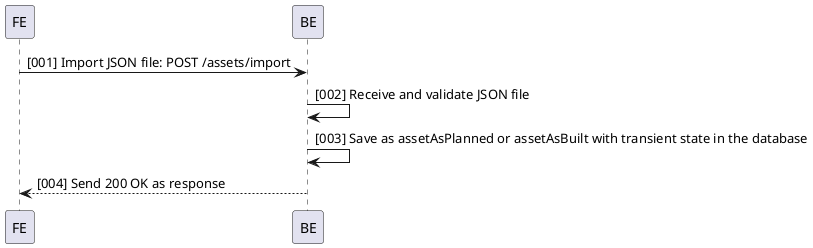 @startuml
participant FE
participant BE

FE -> BE: [001] Import JSON file: POST /assets/import
BE -> BE: [002] Receive and validate JSON file
BE -> BE: [003] Save as assetAsPlanned or assetAsBuilt with transient state in the database
BE --> FE: [004] Send 200 OK as response
@enduml
